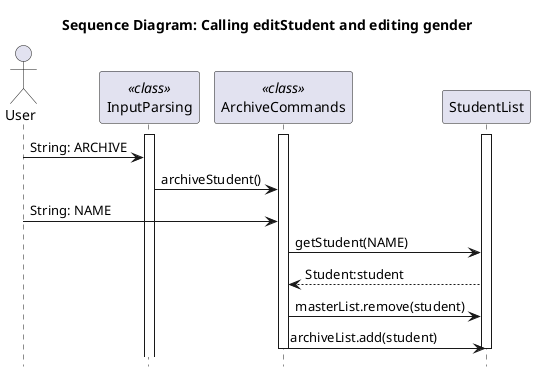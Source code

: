 @startuml
title Sequence Diagram: Calling editStudent and editing gender

actor User
participant "InputParsing" as InputParsing <<class>>
participant "ArchiveCommands" as ArchiveCommands<<class>>
activate StudentList
activate ArchiveCommands
activate InputParsing

User->InputParsing: String: ARCHIVE
"InputParsing"->"ArchiveCommands": archiveStudent()
User-> ArchiveCommands: String: NAME
ArchiveCommands -> StudentList: getStudent(NAME)
ArchiveCommands <-- StudentList: Student:student
ArchiveCommands -> StudentList: masterList.remove(student)
ArchiveCommands -> StudentList: archiveList.add(student)
deactivate ArchiveCommands
deactivate StudentList
hide footbox
@enduml